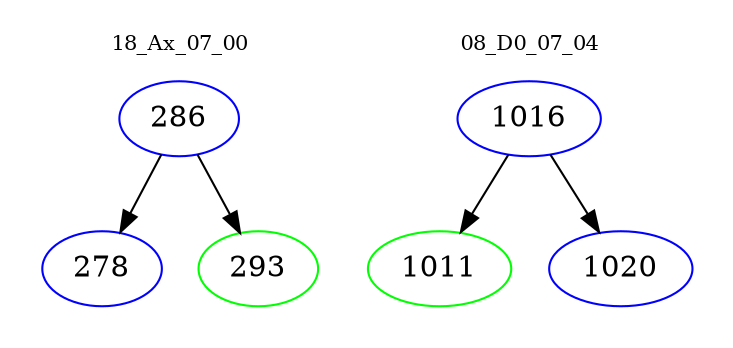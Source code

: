 digraph{
subgraph cluster_0 {
color = white
label = "18_Ax_07_00";
fontsize=10;
T0_286 [label="286", color="blue"]
T0_286 -> T0_278 [color="black"]
T0_278 [label="278", color="blue"]
T0_286 -> T0_293 [color="black"]
T0_293 [label="293", color="green"]
}
subgraph cluster_1 {
color = white
label = "08_D0_07_04";
fontsize=10;
T1_1016 [label="1016", color="blue"]
T1_1016 -> T1_1011 [color="black"]
T1_1011 [label="1011", color="green"]
T1_1016 -> T1_1020 [color="black"]
T1_1020 [label="1020", color="blue"]
}
}
